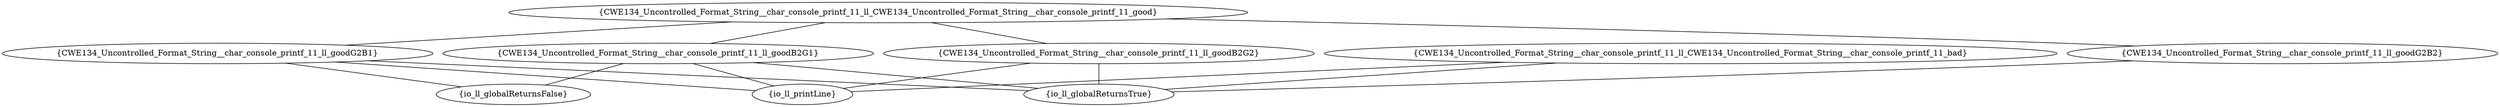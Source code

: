 graph "cg graph" {
CWE134_Uncontrolled_Format_String__char_console_printf_11_ll_goodG2B2 [label="{CWE134_Uncontrolled_Format_String__char_console_printf_11_ll_goodG2B2}"];
io_ll_globalReturnsTrue [label="{io_ll_globalReturnsTrue}"];
CWE134_Uncontrolled_Format_String__char_console_printf_11_ll_goodB2G1 [label="{CWE134_Uncontrolled_Format_String__char_console_printf_11_ll_goodB2G1}"];
io_ll_printLine [label="{io_ll_printLine}"];
io_ll_globalReturnsFalse [label="{io_ll_globalReturnsFalse}"];
CWE134_Uncontrolled_Format_String__char_console_printf_11_ll_goodG2B1 [label="{CWE134_Uncontrolled_Format_String__char_console_printf_11_ll_goodG2B1}"];
CWE134_Uncontrolled_Format_String__char_console_printf_11_ll_CWE134_Uncontrolled_Format_String__char_console_printf_11_good [label="{CWE134_Uncontrolled_Format_String__char_console_printf_11_ll_CWE134_Uncontrolled_Format_String__char_console_printf_11_good}"];
CWE134_Uncontrolled_Format_String__char_console_printf_11_ll_goodB2G2 [label="{CWE134_Uncontrolled_Format_String__char_console_printf_11_ll_goodB2G2}"];
CWE134_Uncontrolled_Format_String__char_console_printf_11_ll_CWE134_Uncontrolled_Format_String__char_console_printf_11_bad [label="{CWE134_Uncontrolled_Format_String__char_console_printf_11_ll_CWE134_Uncontrolled_Format_String__char_console_printf_11_bad}"];
CWE134_Uncontrolled_Format_String__char_console_printf_11_ll_goodG2B2 -- io_ll_globalReturnsTrue;
CWE134_Uncontrolled_Format_String__char_console_printf_11_ll_goodB2G1 -- io_ll_globalReturnsTrue;
CWE134_Uncontrolled_Format_String__char_console_printf_11_ll_goodB2G1 -- io_ll_printLine;
CWE134_Uncontrolled_Format_String__char_console_printf_11_ll_goodB2G1 -- io_ll_globalReturnsFalse;
CWE134_Uncontrolled_Format_String__char_console_printf_11_ll_goodG2B1 -- io_ll_globalReturnsFalse;
CWE134_Uncontrolled_Format_String__char_console_printf_11_ll_goodG2B1 -- io_ll_printLine;
CWE134_Uncontrolled_Format_String__char_console_printf_11_ll_goodG2B1 -- io_ll_globalReturnsTrue;
CWE134_Uncontrolled_Format_String__char_console_printf_11_ll_CWE134_Uncontrolled_Format_String__char_console_printf_11_good -- CWE134_Uncontrolled_Format_String__char_console_printf_11_ll_goodB2G1;
CWE134_Uncontrolled_Format_String__char_console_printf_11_ll_CWE134_Uncontrolled_Format_String__char_console_printf_11_good -- CWE134_Uncontrolled_Format_String__char_console_printf_11_ll_goodB2G2;
CWE134_Uncontrolled_Format_String__char_console_printf_11_ll_CWE134_Uncontrolled_Format_String__char_console_printf_11_good -- CWE134_Uncontrolled_Format_String__char_console_printf_11_ll_goodG2B1;
CWE134_Uncontrolled_Format_String__char_console_printf_11_ll_CWE134_Uncontrolled_Format_String__char_console_printf_11_good -- CWE134_Uncontrolled_Format_String__char_console_printf_11_ll_goodG2B2;
CWE134_Uncontrolled_Format_String__char_console_printf_11_ll_CWE134_Uncontrolled_Format_String__char_console_printf_11_bad -- io_ll_globalReturnsTrue;
CWE134_Uncontrolled_Format_String__char_console_printf_11_ll_CWE134_Uncontrolled_Format_String__char_console_printf_11_bad -- io_ll_printLine;
CWE134_Uncontrolled_Format_String__char_console_printf_11_ll_goodB2G2 -- io_ll_globalReturnsTrue;
CWE134_Uncontrolled_Format_String__char_console_printf_11_ll_goodB2G2 -- io_ll_printLine;
}
